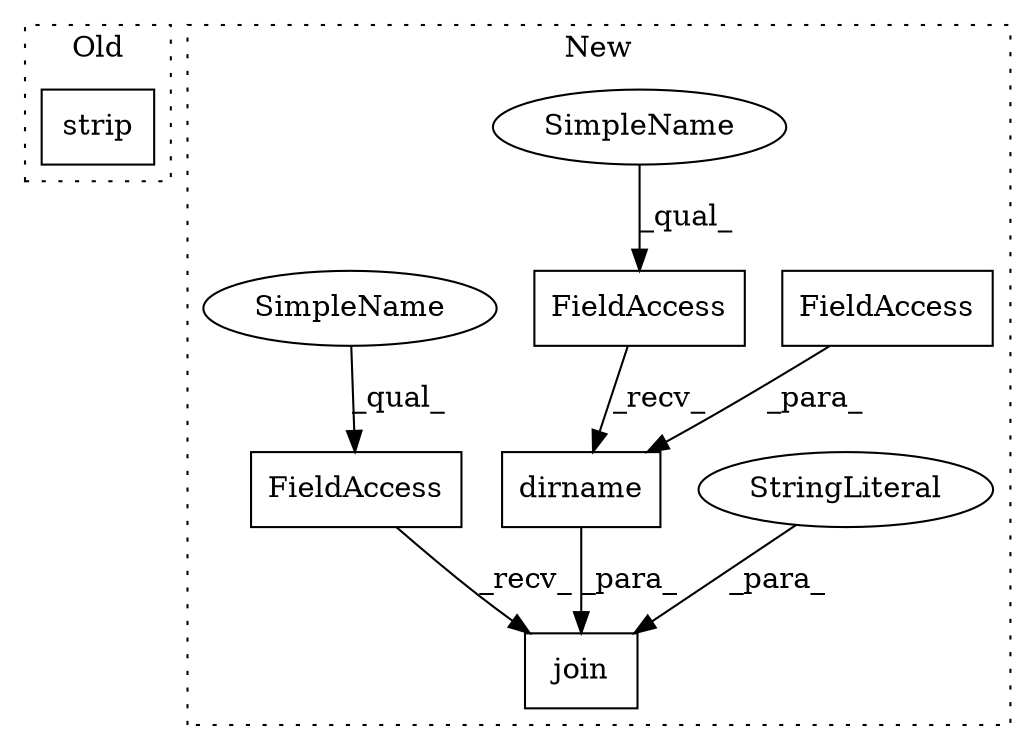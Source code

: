 digraph G {
subgraph cluster0 {
1 [label="strip" a="32" s="3276" l="7" shape="box"];
label = "Old";
style="dotted";
}
subgraph cluster1 {
2 [label="dirname" a="32" s="1819,1835" l="8,1" shape="box"];
3 [label="FieldAccess" a="22" s="1811" l="7" shape="box"];
4 [label="join" a="32" s="2904,2937" l="5,1" shape="box"];
5 [label="FieldAccess" a="22" s="2896" l="7" shape="box"];
6 [label="StringLiteral" a="45" s="2918" l="19" shape="ellipse"];
7 [label="FieldAccess" a="22" s="1827" l="8" shape="box"];
8 [label="SimpleName" a="42" s="1811" l="2" shape="ellipse"];
9 [label="SimpleName" a="42" s="2896" l="2" shape="ellipse"];
label = "New";
style="dotted";
}
2 -> 4 [label="_para_"];
3 -> 2 [label="_recv_"];
5 -> 4 [label="_recv_"];
6 -> 4 [label="_para_"];
7 -> 2 [label="_para_"];
8 -> 3 [label="_qual_"];
9 -> 5 [label="_qual_"];
}